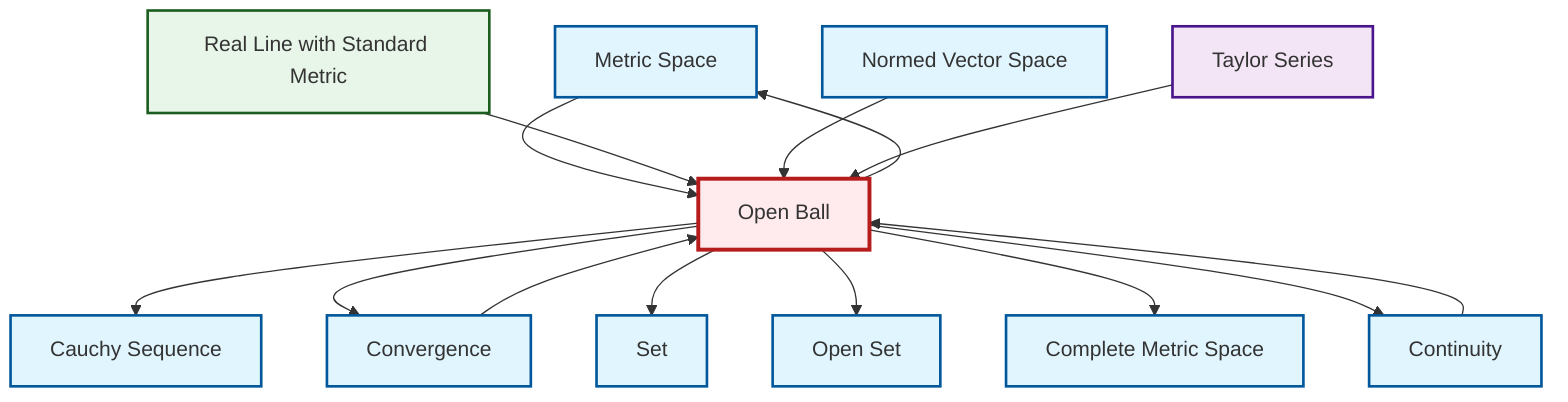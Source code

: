 graph TD
    classDef definition fill:#e1f5fe,stroke:#01579b,stroke-width:2px
    classDef theorem fill:#f3e5f5,stroke:#4a148c,stroke-width:2px
    classDef axiom fill:#fff3e0,stroke:#e65100,stroke-width:2px
    classDef example fill:#e8f5e9,stroke:#1b5e20,stroke-width:2px
    classDef current fill:#ffebee,stroke:#b71c1c,stroke-width:3px
    def-metric-space["Metric Space"]:::definition
    def-set["Set"]:::definition
    def-cauchy-sequence["Cauchy Sequence"]:::definition
    def-complete-metric-space["Complete Metric Space"]:::definition
    ex-real-line-metric["Real Line with Standard Metric"]:::example
    def-open-set["Open Set"]:::definition
    thm-taylor-series["Taylor Series"]:::theorem
    def-continuity["Continuity"]:::definition
    def-open-ball["Open Ball"]:::definition
    def-normed-vector-space["Normed Vector Space"]:::definition
    def-convergence["Convergence"]:::definition
    def-open-ball --> def-cauchy-sequence
    def-continuity --> def-open-ball
    def-convergence --> def-open-ball
    def-open-ball --> def-metric-space
    def-metric-space --> def-open-ball
    def-open-ball --> def-convergence
    def-open-ball --> def-set
    ex-real-line-metric --> def-open-ball
    def-open-ball --> def-open-set
    def-open-ball --> def-complete-metric-space
    def-normed-vector-space --> def-open-ball
    thm-taylor-series --> def-open-ball
    def-open-ball --> def-continuity
    class def-open-ball current
